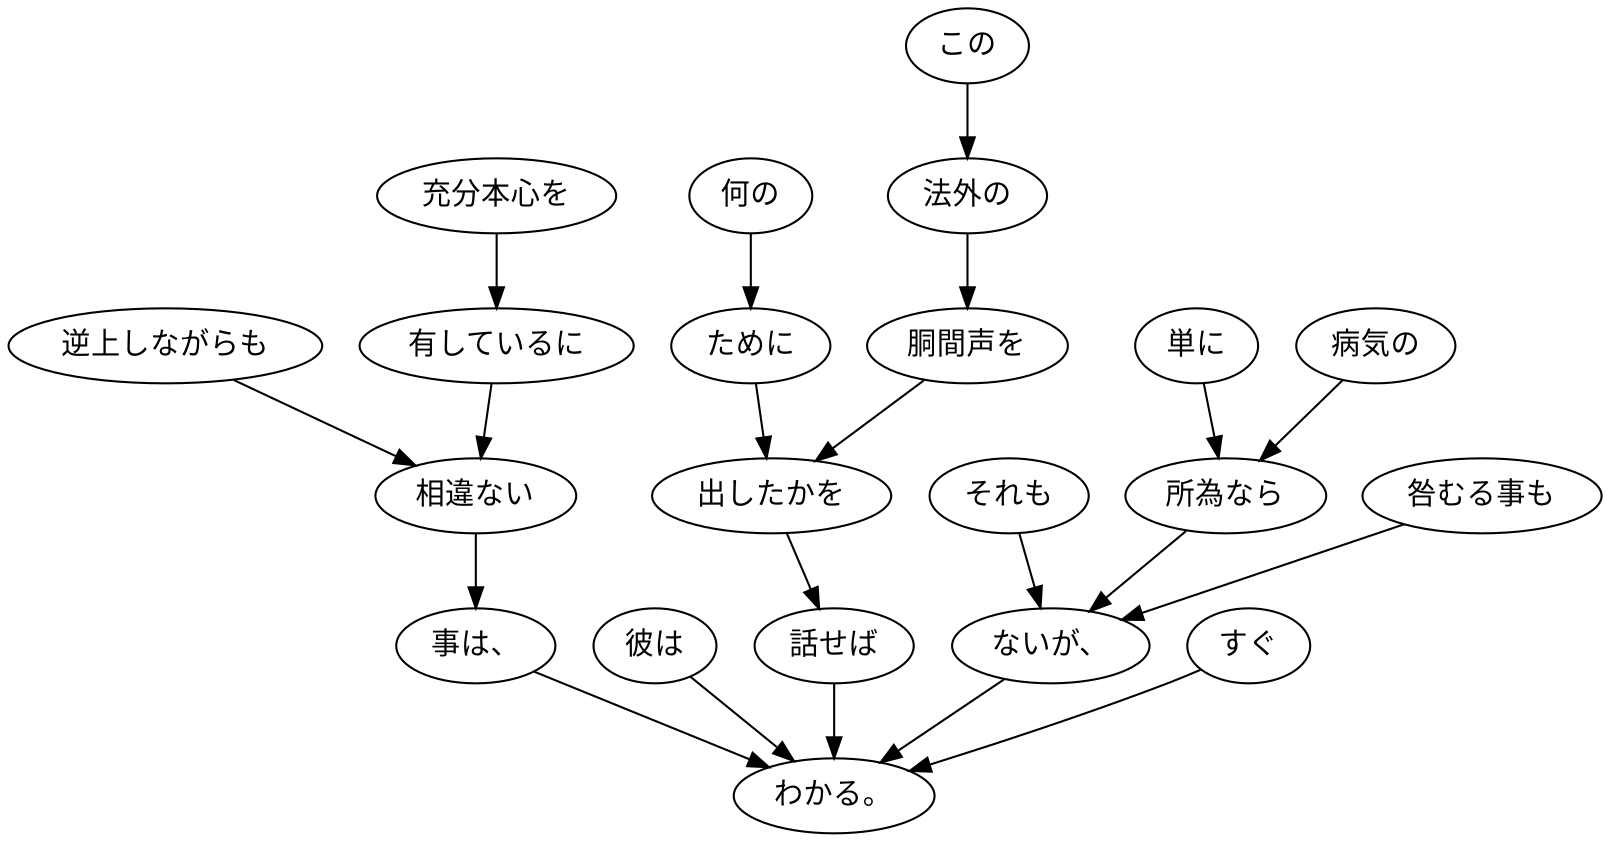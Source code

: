 digraph graph4474 {
	node0 [label="それも"];
	node1 [label="単に"];
	node2 [label="病気の"];
	node3 [label="所為なら"];
	node4 [label="咎むる事も"];
	node5 [label="ないが、"];
	node6 [label="彼は"];
	node7 [label="逆上しながらも"];
	node8 [label="充分本心を"];
	node9 [label="有しているに"];
	node10 [label="相違ない"];
	node11 [label="事は、"];
	node12 [label="何の"];
	node13 [label="ために"];
	node14 [label="この"];
	node15 [label="法外の"];
	node16 [label="胴間声を"];
	node17 [label="出したかを"];
	node18 [label="話せば"];
	node19 [label="すぐ"];
	node20 [label="わかる。"];
	node0 -> node5;
	node1 -> node3;
	node2 -> node3;
	node3 -> node5;
	node4 -> node5;
	node5 -> node20;
	node6 -> node20;
	node7 -> node10;
	node8 -> node9;
	node9 -> node10;
	node10 -> node11;
	node11 -> node20;
	node12 -> node13;
	node13 -> node17;
	node14 -> node15;
	node15 -> node16;
	node16 -> node17;
	node17 -> node18;
	node18 -> node20;
	node19 -> node20;
}
